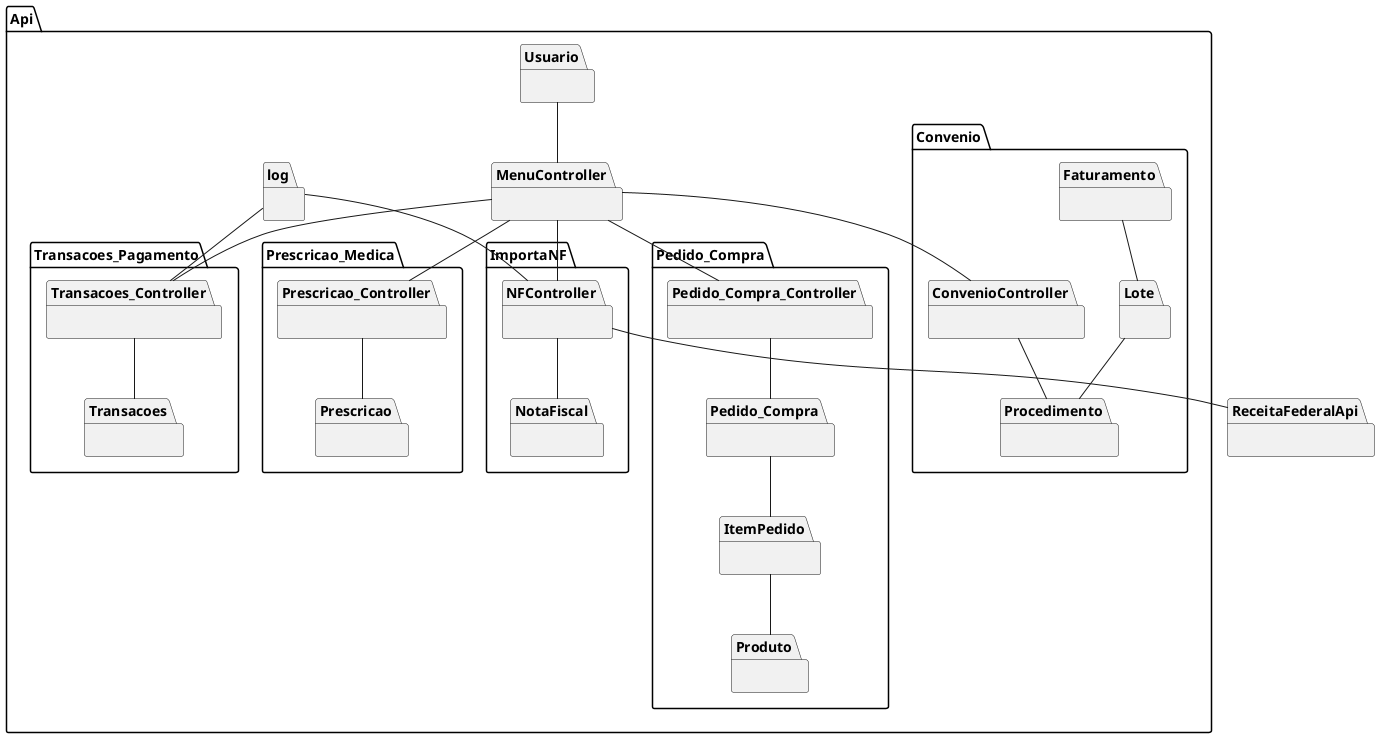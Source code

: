 @startuml  Pacotes

Api.ImportaNF.NFController -- ReceitaFederalApi

Api.ImportaNF.NFController -- Api.ImportaNF.NotaFiscal

Api.Convenio.Faturamento -- Api.Convenio.Lote
Api.Convenio.Lote -- Api.Convenio.Procedimento
Api.Convenio.ConvenioController -- Api.Convenio.Procedimento

Api.Usuario -- Api.MenuController

Api.MenuController -- Api.Convenio.ConvenioController
Api.MenuController -- Api.ImportaNF.NFController
Api.MenuController -- Api.Prescricao_Medica.Prescricao_Controller
Api.MenuController -- Api.Pedido_Compra.Pedido_Compra_Controller
Api.MenuController -- Api.Transacoes_Pagamento.Transacoes_Controller


Api.log -- Api.ImportaNF.NFController
Api.log -- Api.Transacoes_Pagamento.Transacoes_Controller

Api.Pedido_Compra.Pedido_Compra_Controller -- Api.Pedido_Compra.Pedido_Compra
Api.Pedido_Compra.Pedido_Compra -- Api.Pedido_Compra.ItemPedido
Api.Pedido_Compra.ItemPedido -- Api.Pedido_Compra.Produto

Api.Transacoes_Pagamento.Transacoes_Controller -- Api.Transacoes_Pagamento.Transacoes

Api.Prescricao_Medica.Prescricao_Controller -- Api.Prescricao_Medica.Prescricao




package Api{

package Usuario{
}

package MenuController{
}

package log{
}

package Prescricao_Medica{

    package Prescricao_Controller{
    }

    package Prescricao{
    }

}

package Pedido_Compra{
    package Pedido_Compra_Controller{
    }

    package Produto{
    }

    package ItemPedido{
    }

    package Pedido_Compra{
    }
}


package Transacoes_Pagamento{
    package Transacoes_Controller{
    }

    package Transacoes{

    }
}

package Convenio{

    package ConvenioController{   
    }

    package Procedimento{
    }

    package Lote{
    }

    package Faturamento{
    }

}


package ImportaNF{

package NotaFiscal {
}

package NFController{
}

}

}


package ReceitaFederalApi{
}

@enduml